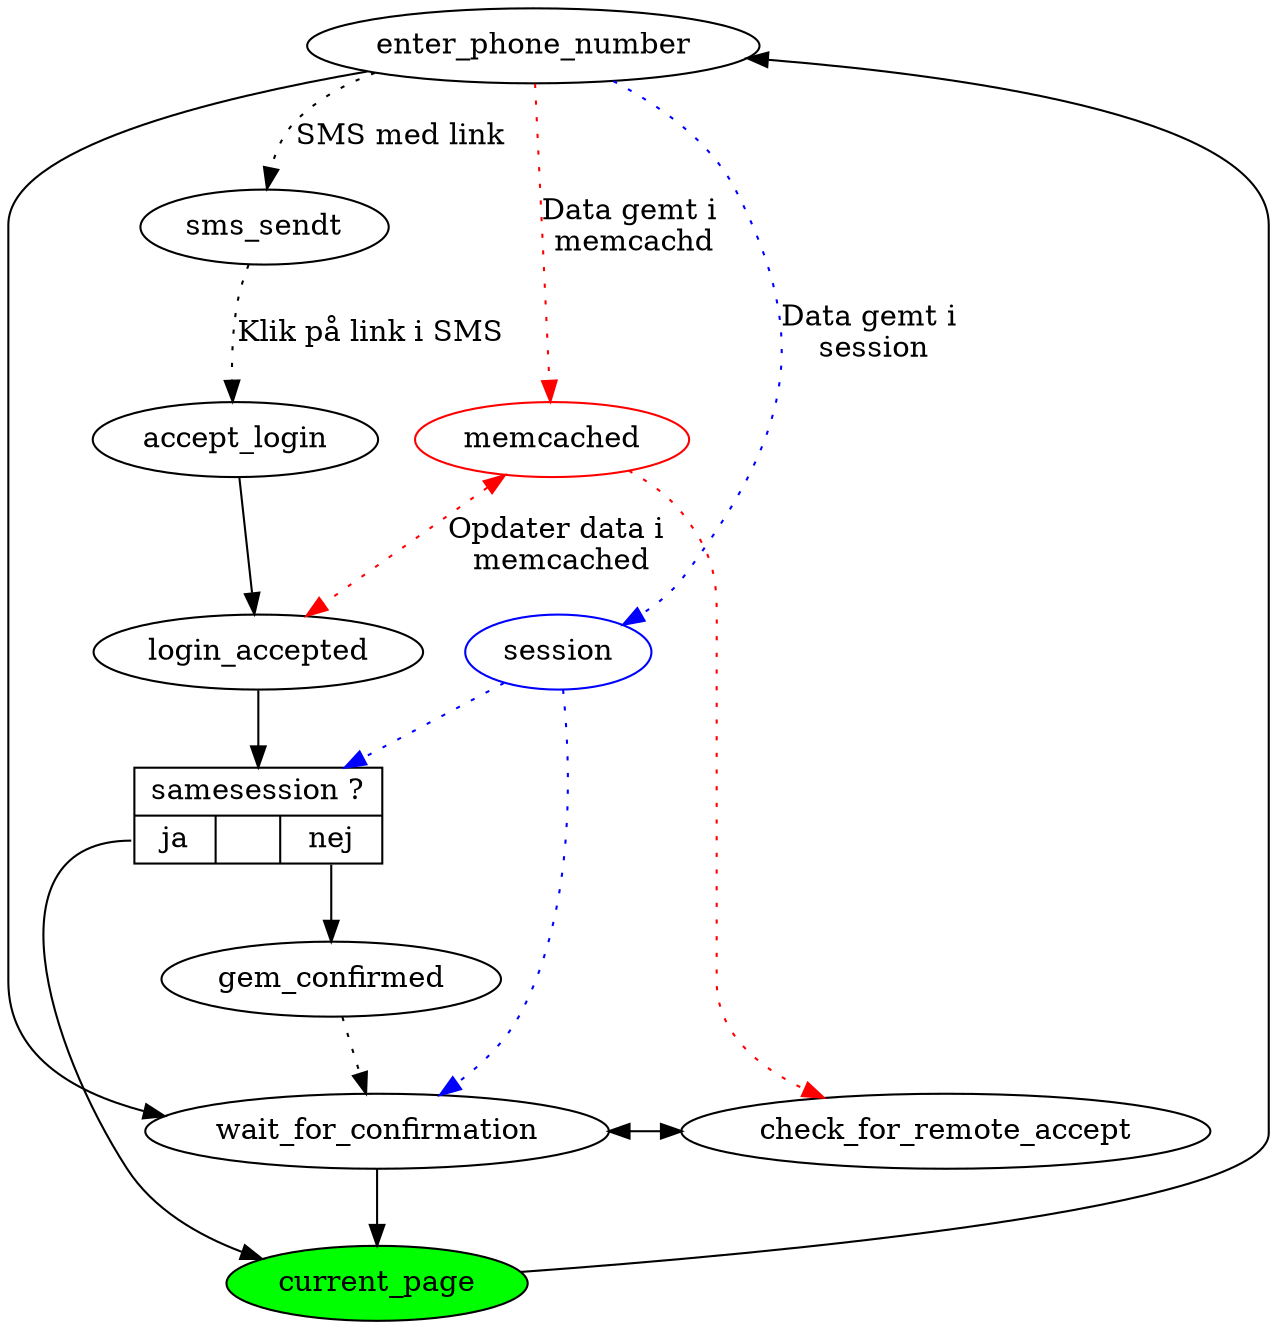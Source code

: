 digraph xxx {
  {
    edge [ color=red style=dotted ];
////////////////////////////////////////////////////////////////////////////////////////////
    enter_phone_number -> memcached [ label="Data gemt i \nmemcachd"]; /////
                          memcached [ color = red ];
                          memcached -> check_for_remote_accept;
                          memcached -> login_accepted [ label = "Opdater data i \nmemcached" dir=both ];
////////////////////////////////////////////////////////////////////////////////////////////
  }
  {
    edge [ color=blue style=dotted ];
////////////////////////////////////////////////////////////////////////////////////////////
        enter_phone_number -> session [ label="Data gemt i \nsession"];    /////
                              session [ color = blue ];
                              session -> wait_for_confirmation;
                              session -> same_session;
////////////////////////////////////////////////////////////////////////////////////////////
  }
  {
    rank = same;
    wait_for_confirmation; check_for_remote_accept;
////////////////////////////////////////////////////////////////////////////////////////////
              wait_for_confirmation -> check_for_remote_accept [ dir=both ];           /////
////////////////////////////////////////////////////////////////////////////////////////////
  }
  same_session [ shape=record label="{samesession ?|{<ja> ja| &nbsp; |<nej> nej}}" ];
  current_page [ style=filled fillcolor=green ];
  current_page ->
        enter_phone_number ->
              wait_for_confirmation ->
                    current_page;
////////////////////////////////////////////////////////////////////////////////////////////
        enter_phone_number -> sms_sendt [ style= dotted label="SMS med link"];         /////
////////////////////////////////////////////////////////////////////////////////////////////
  sms_sendt ->
        accept_login [ style=dotted label="Klik på link i SMS" ];
        accept_login ->
              login_accepted->
                    same_session;
                    same_session:ja ->
                          current_page;
                    same_session:nej ->
                          gem_confirmed;
////////////////////////////////////////////////////////////////////////////////////////////
                          gem_confirmed ->                                       /////
                                wait_for_confirmation [ style=dotted ];          /////
////////////////////////////////////////////////////////////////////////////////////////////
}
